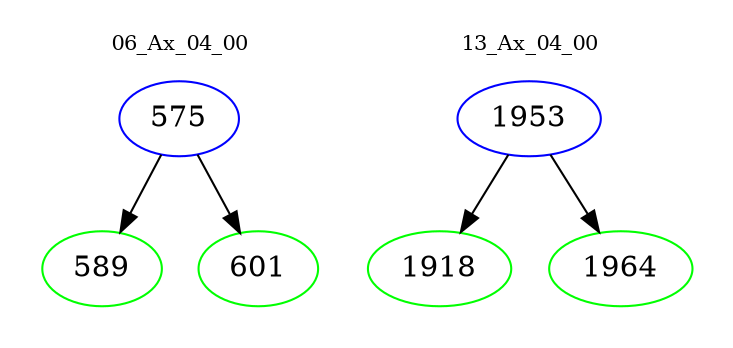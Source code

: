 digraph{
subgraph cluster_0 {
color = white
label = "06_Ax_04_00";
fontsize=10;
T0_575 [label="575", color="blue"]
T0_575 -> T0_589 [color="black"]
T0_589 [label="589", color="green"]
T0_575 -> T0_601 [color="black"]
T0_601 [label="601", color="green"]
}
subgraph cluster_1 {
color = white
label = "13_Ax_04_00";
fontsize=10;
T1_1953 [label="1953", color="blue"]
T1_1953 -> T1_1918 [color="black"]
T1_1918 [label="1918", color="green"]
T1_1953 -> T1_1964 [color="black"]
T1_1964 [label="1964", color="green"]
}
}
